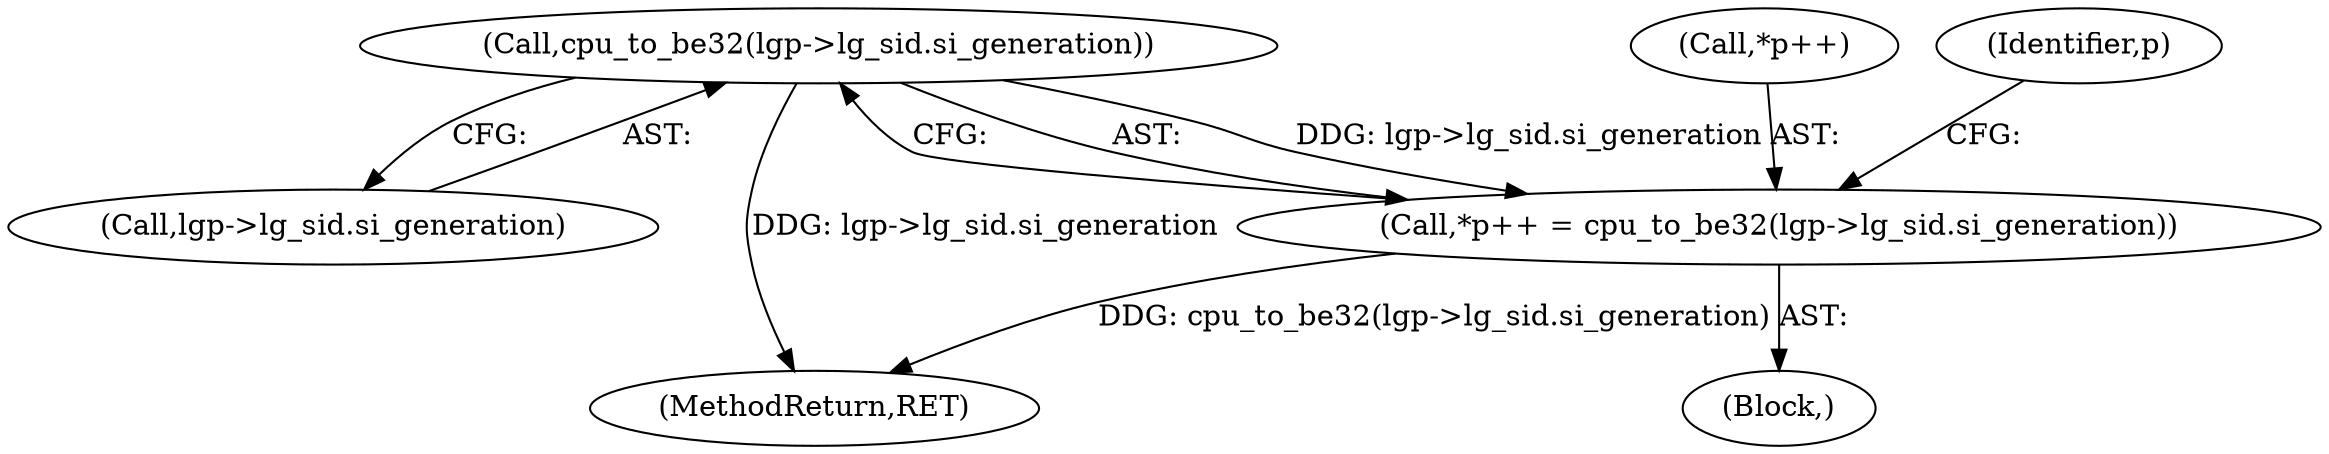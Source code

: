 digraph "0_linux_c70422f760c120480fee4de6c38804c72aa26bc1_14@pointer" {
"1000148" [label="(Call,cpu_to_be32(lgp->lg_sid.si_generation))"];
"1000144" [label="(Call,*p++ = cpu_to_be32(lgp->lg_sid.si_generation))"];
"1000144" [label="(Call,*p++ = cpu_to_be32(lgp->lg_sid.si_generation))"];
"1000106" [label="(Block,)"];
"1000149" [label="(Call,lgp->lg_sid.si_generation)"];
"1000148" [label="(Call,cpu_to_be32(lgp->lg_sid.si_generation))"];
"1000145" [label="(Call,*p++)"];
"1000227" [label="(MethodReturn,RET)"];
"1000155" [label="(Identifier,p)"];
"1000148" -> "1000144"  [label="AST: "];
"1000148" -> "1000149"  [label="CFG: "];
"1000149" -> "1000148"  [label="AST: "];
"1000144" -> "1000148"  [label="CFG: "];
"1000148" -> "1000227"  [label="DDG: lgp->lg_sid.si_generation"];
"1000148" -> "1000144"  [label="DDG: lgp->lg_sid.si_generation"];
"1000144" -> "1000106"  [label="AST: "];
"1000145" -> "1000144"  [label="AST: "];
"1000155" -> "1000144"  [label="CFG: "];
"1000144" -> "1000227"  [label="DDG: cpu_to_be32(lgp->lg_sid.si_generation)"];
}
